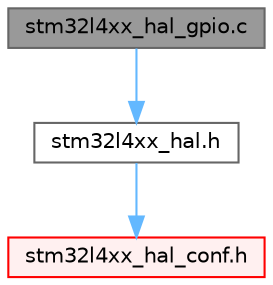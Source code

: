 digraph "stm32l4xx_hal_gpio.c"
{
 // LATEX_PDF_SIZE
  bgcolor="transparent";
  edge [fontname=Helvetica,fontsize=10,labelfontname=Helvetica,labelfontsize=10];
  node [fontname=Helvetica,fontsize=10,shape=box,height=0.2,width=0.4];
  Node1 [id="Node000001",label="stm32l4xx_hal_gpio.c",height=0.2,width=0.4,color="gray40", fillcolor="grey60", style="filled", fontcolor="black",tooltip="GPIO HAL module driver. This file provides firmware functions to manage the following functionalities..."];
  Node1 -> Node2 [id="edge1_Node000001_Node000002",color="steelblue1",style="solid",tooltip=" "];
  Node2 [id="Node000002",label="stm32l4xx_hal.h",height=0.2,width=0.4,color="grey40", fillcolor="white", style="filled",URL="$stm32l4xx__hal_8h.html",tooltip="This file contains all the functions prototypes for the HAL module driver."];
  Node2 -> Node3 [id="edge2_Node000002_Node000003",color="steelblue1",style="solid",tooltip=" "];
  Node3 [id="Node000003",label="stm32l4xx_hal_conf.h",height=0.2,width=0.4,color="red", fillcolor="#FFF0F0", style="filled",URL="$stm32l4xx__hal__conf_8h.html",tooltip="HAL configuration template file. This file should be copied to the application folder and renamed to ..."];
}
